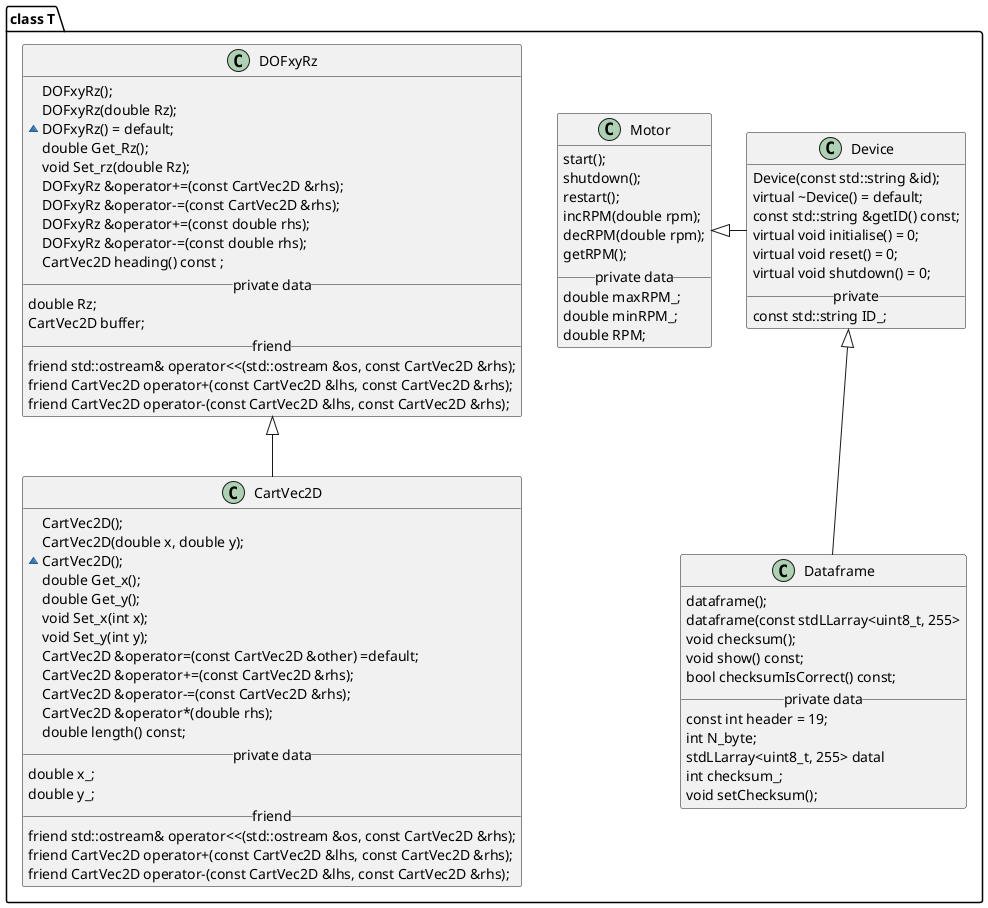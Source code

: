 @startuml
package "class T"{
class Motor{
start();
shutdown();
restart();
incRPM(double rpm);
decRPM(double rpm);
getRPM();
__private data__
double maxRPM_;
double minRPM_;
double RPM;
}

class Dataframe{
dataframe();
dataframe(const stdLLarray<uint8_t, 255>
void checksum();
void show() const;
bool checksumIsCorrect() const;
__private data__
const int header = 19;
int N_byte;
stdLLarray<uint8_t, 255> datal
int checksum_;
void setChecksum();
}

class Device{
Device(const std::string &id);
virtual ~Device() = default;
const std::string &getID() const;
virtual void initialise() = 0;
virtual void reset() = 0;
virtual void shutdown() = 0;
__private__
const std::string ID_;
}

Motor <|- Device
Device <|-- Dataframe

class CartVec2D{
 CartVec2D();
 CartVec2D(double x, double y);
 ~CartVec2D();
 double Get_x();
 double Get_y();
 void Set_x(int x);
 void Set_y(int y);
 CartVec2D &operator=(const CartVec2D &other) =default;
 CartVec2D &operator+=(const CartVec2D &rhs);
 CartVec2D &operator-=(const CartVec2D &rhs);
 CartVec2D &operator*(double rhs);
 double length() const;
 __private data__
 double x_;
 double y_;
 __friend__
 friend std::ostream& operator<<(std::ostream &os, const CartVec2D &rhs);
 friend CartVec2D operator+(const CartVec2D &lhs, const CartVec2D &rhs);
 friend CartVec2D operator-(const CartVec2D &lhs, const CartVec2D &rhs);
}

class DOFxyRz{
 DOFxyRz();
 DOFxyRz(double Rz);
 ~DOFxyRz() = default;
 double Get_Rz();
 void Set_rz(double Rz);
 DOFxyRz &operator+=(const CartVec2D &rhs);
 DOFxyRz &operator-=(const CartVec2D &rhs);
 DOFxyRz &operator+=(const double rhs);
 DOFxyRz &operator-=(const double rhs);
 CartVec2D heading() const ;
 __private data__
 double Rz;
 CartVec2D buffer;
 __friend__
 friend std::ostream& operator<<(std::ostream &os, const CartVec2D &rhs);
 friend CartVec2D operator+(const CartVec2D &lhs, const CartVec2D &rhs);
 friend CartVec2D operator-(const CartVec2D &lhs, const CartVec2D &rhs);
}
DOFxyRz <|-- CartVec2D
}


